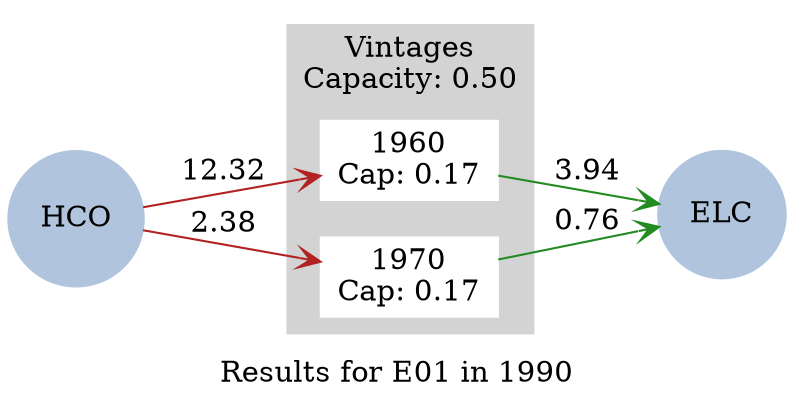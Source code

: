 strict digraph model {
	label = "Results for E01 in 1990" ;

	compound    = "True" ;
	concentrate = "True";
	rankdir     = "LR" ;
	splines     = "False" ;

	node [ style="filled" ] ;
	edge [ arrowhead="vee" ] ;

	subgraph cluster_vintages {
		label = "Vintages\nCapacity: 0.50" ;

		href  = "results1990.svg" ;
		style = "filled"
		color = "lightgrey"

		node [ color="white", shape="box" ] ;

		"1960" [ href="results_E01_p1990v1960_segments.svg", label="1960\nCap: 0.17" ] ;
		"1970" [ href="results_E01_p1990v1970_segments.svg", label="1970\nCap: 0.17" ] ;
	}

	subgraph energy_carriers {
		node [
		  color     = "lightsteelblue",
		  fontcolor = "black",
		  shape     = "circle"
		] ;

		"ELC" [ href="../commodities/rc_ELC_1990.svg" ] ;
		"HCO" [ href="../commodities/rc_HCO_1990.svg" ] ;
	}

	subgraph inputs {
		edge [ color="firebrick" ] ;

		"HCO" -> "1960" [ label="12.32" ] ;
		"HCO" -> "1970" [ label="2.38" ] ;
	}

	subgraph outputs {
		edge [ color="forestgreen" ] ;

		"1960" -> "ELC" [ label="3.94" ] ;
		"1970" -> "ELC" [ label="0.76" ] ;
	}
}

